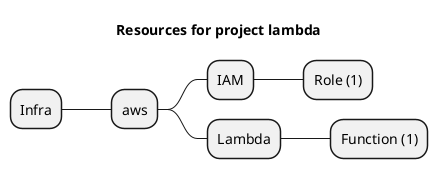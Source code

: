 @startmindmap
title Resources for project lambda
skinparam monochrome true
+ Infra
++ aws
+++ IAM
++++ Role (1)
+++ Lambda
++++ Function (1)
@endmindmap